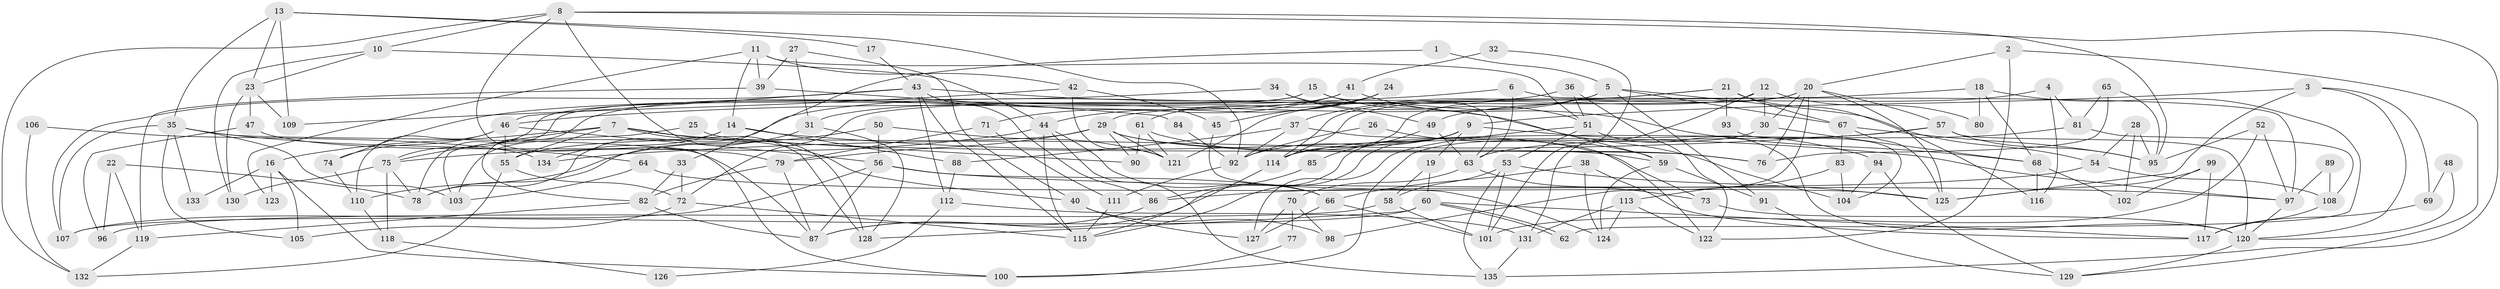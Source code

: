 // Generated by graph-tools (version 1.1) at 2025/01/03/09/25 03:01:58]
// undirected, 135 vertices, 270 edges
graph export_dot {
graph [start="1"]
  node [color=gray90,style=filled];
  1;
  2;
  3;
  4;
  5;
  6;
  7;
  8;
  9;
  10;
  11;
  12;
  13;
  14;
  15;
  16;
  17;
  18;
  19;
  20;
  21;
  22;
  23;
  24;
  25;
  26;
  27;
  28;
  29;
  30;
  31;
  32;
  33;
  34;
  35;
  36;
  37;
  38;
  39;
  40;
  41;
  42;
  43;
  44;
  45;
  46;
  47;
  48;
  49;
  50;
  51;
  52;
  53;
  54;
  55;
  56;
  57;
  58;
  59;
  60;
  61;
  62;
  63;
  64;
  65;
  66;
  67;
  68;
  69;
  70;
  71;
  72;
  73;
  74;
  75;
  76;
  77;
  78;
  79;
  80;
  81;
  82;
  83;
  84;
  85;
  86;
  87;
  88;
  89;
  90;
  91;
  92;
  93;
  94;
  95;
  96;
  97;
  98;
  99;
  100;
  101;
  102;
  103;
  104;
  105;
  106;
  107;
  108;
  109;
  110;
  111;
  112;
  113;
  114;
  115;
  116;
  117;
  118;
  119;
  120;
  121;
  122;
  123;
  124;
  125;
  126;
  127;
  128;
  129;
  130;
  131;
  132;
  133;
  134;
  135;
  1 -- 5;
  1 -- 33;
  2 -- 20;
  2 -- 129;
  2 -- 122;
  3 -- 125;
  3 -- 9;
  3 -- 69;
  3 -- 120;
  4 -- 81;
  4 -- 116;
  4 -- 49;
  5 -- 31;
  5 -- 67;
  5 -- 54;
  5 -- 91;
  5 -- 121;
  6 -- 63;
  6 -- 97;
  6 -- 46;
  7 -- 75;
  7 -- 55;
  7 -- 16;
  7 -- 40;
  7 -- 90;
  7 -- 128;
  8 -- 95;
  8 -- 128;
  8 -- 10;
  8 -- 100;
  8 -- 132;
  8 -- 135;
  9 -- 87;
  9 -- 19;
  9 -- 92;
  9 -- 94;
  9 -- 115;
  10 -- 44;
  10 -- 23;
  10 -- 130;
  11 -- 42;
  11 -- 39;
  11 -- 14;
  11 -- 51;
  11 -- 123;
  12 -- 114;
  12 -- 30;
  12 -- 80;
  12 -- 131;
  13 -- 92;
  13 -- 35;
  13 -- 17;
  13 -- 23;
  13 -- 109;
  14 -- 103;
  14 -- 88;
  14 -- 97;
  14 -- 134;
  15 -- 63;
  15 -- 78;
  15 -- 51;
  15 -- 75;
  16 -- 105;
  16 -- 100;
  16 -- 123;
  16 -- 133;
  17 -- 43;
  18 -- 68;
  18 -- 29;
  18 -- 62;
  18 -- 80;
  19 -- 58;
  19 -- 60;
  20 -- 57;
  20 -- 76;
  20 -- 30;
  20 -- 72;
  20 -- 98;
  20 -- 114;
  20 -- 125;
  21 -- 114;
  21 -- 67;
  21 -- 37;
  21 -- 93;
  21 -- 116;
  22 -- 78;
  22 -- 119;
  22 -- 96;
  23 -- 47;
  23 -- 109;
  23 -- 130;
  24 -- 44;
  24 -- 61;
  24 -- 45;
  25 -- 103;
  25 -- 76;
  26 -- 92;
  26 -- 59;
  27 -- 40;
  27 -- 31;
  27 -- 39;
  28 -- 95;
  28 -- 102;
  28 -- 54;
  29 -- 121;
  29 -- 59;
  29 -- 55;
  29 -- 76;
  29 -- 79;
  29 -- 90;
  30 -- 100;
  30 -- 68;
  31 -- 128;
  31 -- 78;
  32 -- 41;
  32 -- 101;
  33 -- 82;
  33 -- 72;
  34 -- 49;
  34 -- 74;
  34 -- 59;
  35 -- 87;
  35 -- 107;
  35 -- 64;
  35 -- 103;
  35 -- 105;
  35 -- 133;
  36 -- 51;
  36 -- 122;
  36 -- 78;
  37 -- 88;
  37 -- 92;
  37 -- 122;
  38 -- 66;
  38 -- 124;
  38 -- 117;
  39 -- 119;
  39 -- 84;
  40 -- 127;
  40 -- 98;
  41 -- 82;
  41 -- 71;
  41 -- 68;
  42 -- 45;
  42 -- 109;
  42 -- 121;
  43 -- 46;
  43 -- 86;
  43 -- 104;
  43 -- 107;
  43 -- 112;
  43 -- 115;
  44 -- 115;
  44 -- 75;
  44 -- 66;
  44 -- 135;
  45 -- 124;
  46 -- 55;
  46 -- 56;
  46 -- 74;
  46 -- 110;
  47 -- 96;
  47 -- 79;
  48 -- 69;
  48 -- 120;
  49 -- 63;
  49 -- 85;
  50 -- 121;
  50 -- 56;
  50 -- 110;
  51 -- 53;
  51 -- 120;
  51 -- 127;
  52 -- 97;
  52 -- 101;
  52 -- 95;
  53 -- 135;
  53 -- 58;
  53 -- 101;
  53 -- 125;
  54 -- 86;
  54 -- 108;
  55 -- 72;
  55 -- 132;
  56 -- 97;
  56 -- 66;
  56 -- 87;
  56 -- 107;
  57 -- 120;
  57 -- 63;
  57 -- 95;
  57 -- 134;
  58 -- 101;
  58 -- 96;
  59 -- 91;
  59 -- 124;
  60 -- 62;
  60 -- 62;
  60 -- 107;
  60 -- 117;
  60 -- 128;
  61 -- 121;
  61 -- 90;
  61 -- 73;
  63 -- 70;
  63 -- 73;
  64 -- 125;
  64 -- 103;
  65 -- 81;
  65 -- 95;
  65 -- 76;
  66 -- 101;
  66 -- 127;
  67 -- 95;
  67 -- 125;
  67 -- 83;
  68 -- 102;
  68 -- 116;
  69 -- 117;
  70 -- 127;
  70 -- 98;
  70 -- 77;
  71 -- 79;
  71 -- 111;
  72 -- 115;
  72 -- 105;
  73 -- 120;
  74 -- 110;
  75 -- 130;
  75 -- 78;
  75 -- 118;
  77 -- 100;
  79 -- 82;
  79 -- 87;
  81 -- 108;
  81 -- 114;
  82 -- 87;
  82 -- 119;
  83 -- 113;
  83 -- 104;
  84 -- 92;
  85 -- 86;
  86 -- 87;
  88 -- 112;
  89 -- 97;
  89 -- 108;
  91 -- 129;
  92 -- 111;
  93 -- 104;
  94 -- 104;
  94 -- 129;
  97 -- 120;
  99 -- 125;
  99 -- 117;
  99 -- 102;
  106 -- 132;
  106 -- 134;
  108 -- 117;
  110 -- 118;
  111 -- 115;
  112 -- 131;
  112 -- 126;
  113 -- 131;
  113 -- 122;
  113 -- 124;
  114 -- 115;
  118 -- 126;
  119 -- 132;
  120 -- 129;
  131 -- 135;
}
